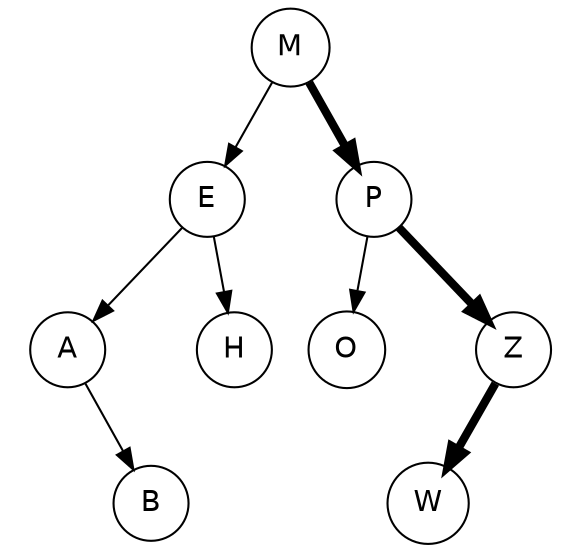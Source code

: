digraph E {
	graph [fontname = "Helvetica"];
	node [fontname = "Helvetica",shape=circle];
	edge [fontname = "Helvetica"];

	M -> E;
	mM [label="", width=0.1, style=invis];
	M -> mM [style=invis];
	M -> P [penwidth=4];
	{rank=same E -> mM -> P [style=invis]};
	
	E -> A;
	lE [label="", width=0.1, style=invis];
	E -> lE [style=invis];
	E -> H;
	{rank=same A -> lE -> H [style=invis]};

	P -> O;
	mP [label="", width=0.1, style=invis];
	P -> mP [style=invis];
	P -> Z [penwidth=4];
	{rank=same O -> mP -> Z [style=invis]};

	lA [label="", width=0.1, style=invis];
	A -> lA [style=invis];
	mA [label="", width=0.1, style=invis];
	A -> mA [style=invis];
	A -> B;
	{rank=same lA -> mA -> B [style=invis]};

	lZ [label="", width=0.1, style=invis];
	Z -> W [penwidth=4];
	mZ [label="", width=0.1, style=invis];
	Z -> mZ [style=invis];
	rZ [label="", width=0.1, style=invis];
	Z -> rZ [style=invis];
	{rank=same W -> mZ -> rZ [style=invis]};
}
